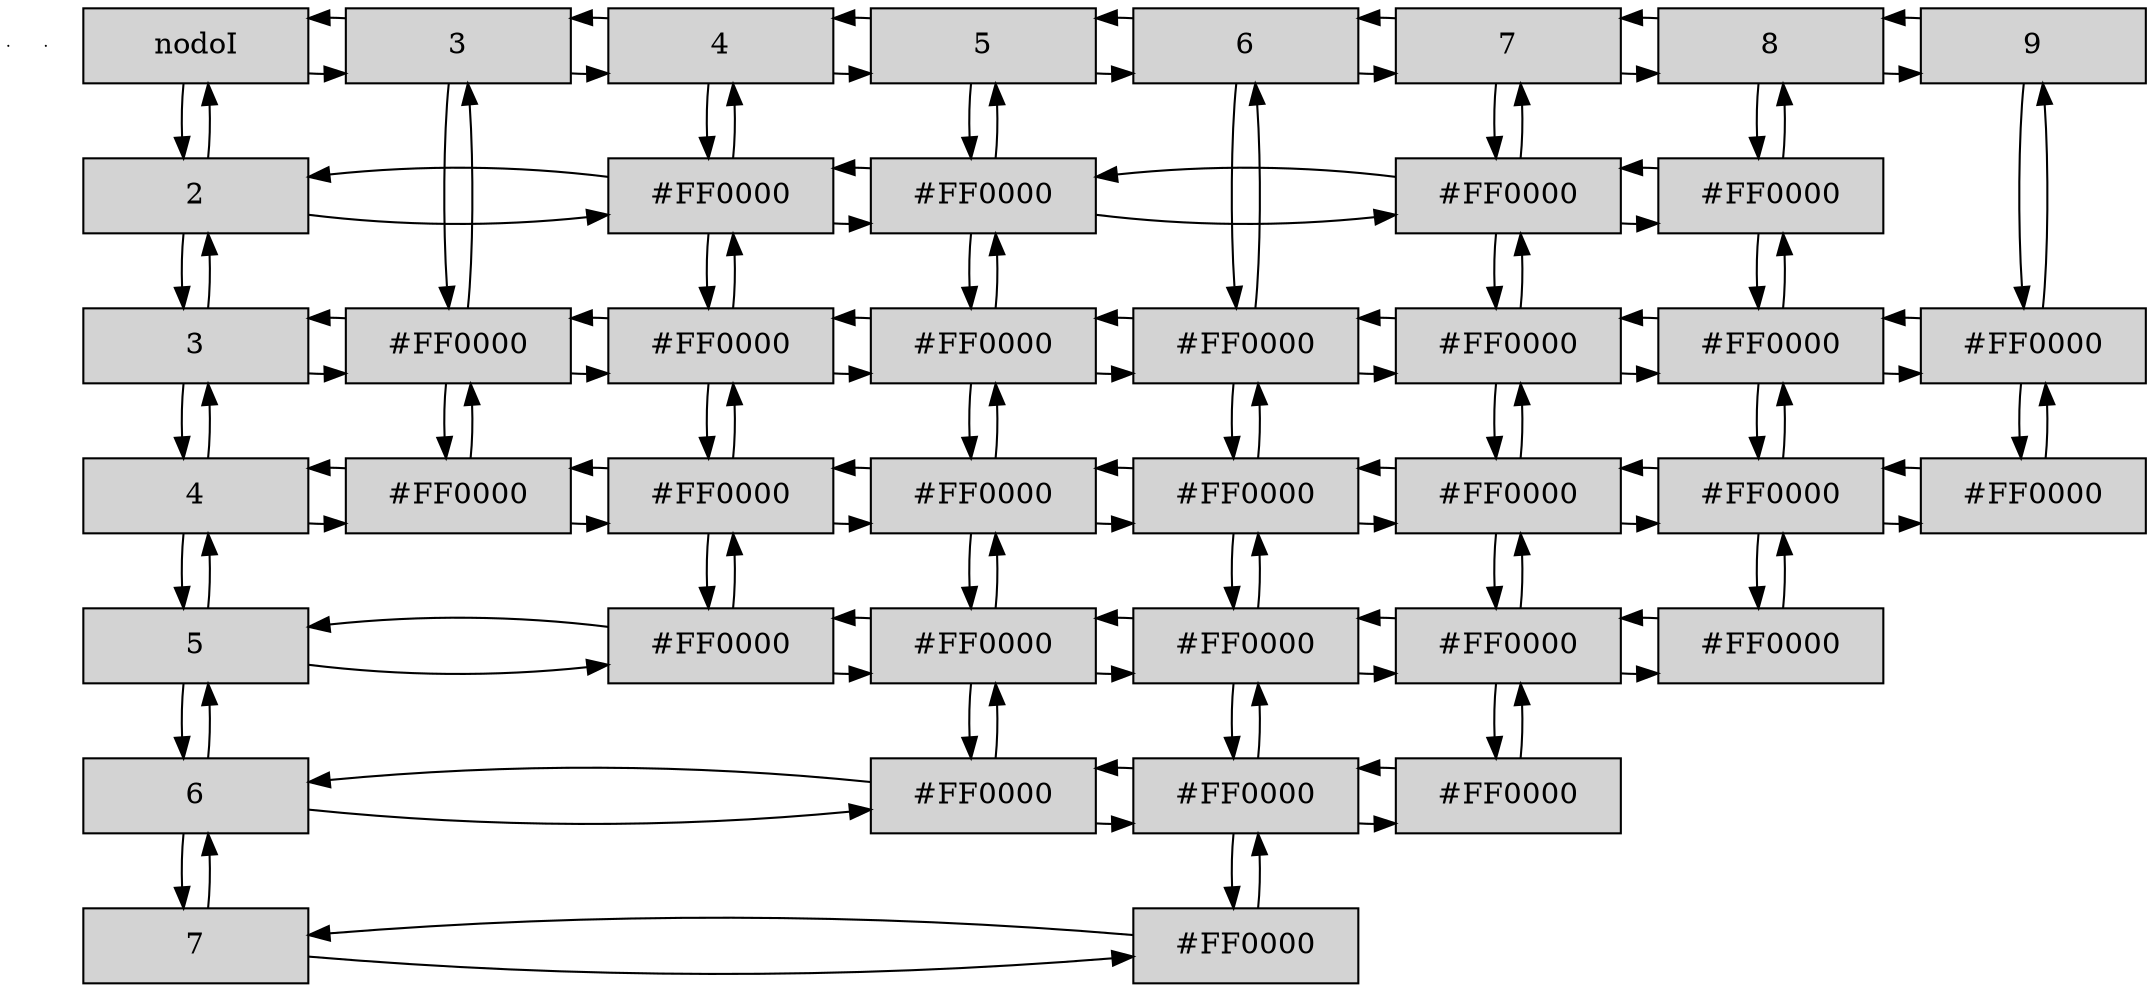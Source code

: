 digraph matriz {
node [shape = box]
e0[ shape = point, width = 0 ];
e1[ shape = point, width = 0 ];
subgraph cluster_1 {
nodo0o0 [ label ="nodoI", width = 1.5, style = filled, group = 1 ];
nodo0o2 [ label ="2", width = 1.5, style = filled, group = 1 ];
nodo0o3 [ label ="3", width = 1.5, style = filled, group = 1 ];
nodo0o4 [ label ="4", width = 1.5, style = filled, group = 1 ];
nodo0o5 [ label ="5", width = 1.5, style = filled, group = 1 ];
nodo0o6 [ label ="6", width = 1.5, style = filled, group = 1 ];
nodo0o7 [ label ="7", width = 1.5, style = filled, group = 1 ];
color="White";
}
subgraph cluster_2 {
nodo3o0 [ label ="3", width = 1.5, style = filled, group = 2 ];
nodo3o3 [ label ="#FF0000", width = 1.5, style = filled, group = 2 ];
nodo3o4 [ label ="#FF0000", width = 1.5, style = filled, group = 2 ];
color="White";
}
subgraph cluster_3 {
nodo4o0 [ label ="4", width = 1.5, style = filled, group = 3 ];
nodo4o2 [ label ="#FF0000", width = 1.5, style = filled, group = 3 ];
nodo4o3 [ label ="#FF0000", width = 1.5, style = filled, group = 3 ];
nodo4o4 [ label ="#FF0000", width = 1.5, style = filled, group = 3 ];
nodo4o5 [ label ="#FF0000", width = 1.5, style = filled, group = 3 ];
color="White";
}
subgraph cluster_4 {
nodo5o0 [ label ="5", width = 1.5, style = filled, group = 4 ];
nodo5o2 [ label ="#FF0000", width = 1.5, style = filled, group = 4 ];
nodo5o3 [ label ="#FF0000", width = 1.5, style = filled, group = 4 ];
nodo5o4 [ label ="#FF0000", width = 1.5, style = filled, group = 4 ];
nodo5o5 [ label ="#FF0000", width = 1.5, style = filled, group = 4 ];
nodo5o6 [ label ="#FF0000", width = 1.5, style = filled, group = 4 ];
color="White";
}
subgraph cluster_5 {
nodo6o0 [ label ="6", width = 1.5, style = filled, group = 5 ];
nodo6o3 [ label ="#FF0000", width = 1.5, style = filled, group = 5 ];
nodo6o4 [ label ="#FF0000", width = 1.5, style = filled, group = 5 ];
nodo6o5 [ label ="#FF0000", width = 1.5, style = filled, group = 5 ];
nodo6o6 [ label ="#FF0000", width = 1.5, style = filled, group = 5 ];
nodo6o7 [ label ="#FF0000", width = 1.5, style = filled, group = 5 ];
color="White";
}
subgraph cluster_6 {
nodo7o0 [ label ="7", width = 1.5, style = filled, group = 6 ];
nodo7o2 [ label ="#FF0000", width = 1.5, style = filled, group = 6 ];
nodo7o3 [ label ="#FF0000", width = 1.5, style = filled, group = 6 ];
nodo7o4 [ label ="#FF0000", width = 1.5, style = filled, group = 6 ];
nodo7o5 [ label ="#FF0000", width = 1.5, style = filled, group = 6 ];
nodo7o6 [ label ="#FF0000", width = 1.5, style = filled, group = 6 ];
color="White";
}
subgraph cluster_7 {
nodo8o0 [ label ="8", width = 1.5, style = filled, group = 7 ];
nodo8o2 [ label ="#FF0000", width = 1.5, style = filled, group = 7 ];
nodo8o3 [ label ="#FF0000", width = 1.5, style = filled, group = 7 ];
nodo8o4 [ label ="#FF0000", width = 1.5, style = filled, group = 7 ];
nodo8o5 [ label ="#FF0000", width = 1.5, style = filled, group = 7 ];
color="White";
}
subgraph cluster_8 {
nodo9o0 [ label ="9", width = 1.5, style = filled, group = 8 ];
nodo9o3 [ label ="#FF0000", width = 1.5, style = filled, group = 8 ];
nodo9o4 [ label ="#FF0000", width = 1.5, style = filled, group = 8 ];
color="White";
}
nodo0o0->nodo3o0
nodo0o0->nodo0o2
nodo3o0->nodo0o0
nodo3o0->nodo4o0
nodo3o0->nodo3o3
nodo4o0->nodo3o0
nodo4o0->nodo5o0
nodo4o0->nodo4o2
nodo5o0->nodo4o0
nodo5o0->nodo6o0
nodo5o0->nodo5o2
nodo6o0->nodo5o0
nodo6o0->nodo7o0
nodo6o0->nodo6o3
nodo7o0->nodo6o0
nodo7o0->nodo8o0
nodo7o0->nodo7o2
nodo8o0->nodo7o0
nodo8o0->nodo9o0
nodo8o0->nodo8o2
nodo9o0->nodo8o0
nodo9o0->nodo9o3
{ rank = same; nodo0o0; nodo3o0; nodo4o0; nodo5o0; nodo6o0; nodo7o0; nodo8o0; nodo9o0;  };
nodo0o2->nodo0o0
nodo0o2->nodo4o2
nodo0o2->nodo0o3
nodo4o2->nodo0o2
nodo4o2->nodo4o0
nodo4o2->nodo5o2
nodo4o2->nodo4o3
nodo5o2->nodo4o2
nodo5o2->nodo5o0
nodo5o2->nodo7o2
nodo5o2->nodo5o3
nodo7o2->nodo5o2
nodo7o2->nodo7o0
nodo7o2->nodo8o2
nodo7o2->nodo7o3
nodo8o2->nodo7o2
nodo8o2->nodo8o0
nodo8o2->nodo8o3
{ rank = same; nodo0o2; nodo4o2; nodo5o2; nodo7o2; nodo8o2;  };
nodo0o3->nodo0o2
nodo0o3->nodo3o3
nodo0o3->nodo0o4
nodo3o3->nodo0o3
nodo3o3->nodo3o0
nodo3o3->nodo4o3
nodo3o3->nodo3o4
nodo4o3->nodo3o3
nodo4o3->nodo4o2
nodo4o3->nodo5o3
nodo4o3->nodo4o4
nodo5o3->nodo4o3
nodo5o3->nodo5o2
nodo5o3->nodo6o3
nodo5o3->nodo5o4
nodo6o3->nodo5o3
nodo6o3->nodo6o0
nodo6o3->nodo7o3
nodo6o3->nodo6o4
nodo7o3->nodo6o3
nodo7o3->nodo7o2
nodo7o3->nodo8o3
nodo7o3->nodo7o4
nodo8o3->nodo7o3
nodo8o3->nodo8o2
nodo8o3->nodo9o3
nodo8o3->nodo8o4
nodo9o3->nodo8o3
nodo9o3->nodo9o0
nodo9o3->nodo9o4
{ rank = same; nodo0o3; nodo3o3; nodo4o3; nodo5o3; nodo6o3; nodo7o3; nodo8o3; nodo9o3;  };
nodo0o4->nodo0o3
nodo0o4->nodo3o4
nodo0o4->nodo0o5
nodo3o4->nodo0o4
nodo3o4->nodo3o3
nodo3o4->nodo4o4
nodo4o4->nodo3o4
nodo4o4->nodo4o3
nodo4o4->nodo5o4
nodo4o4->nodo4o5
nodo5o4->nodo4o4
nodo5o4->nodo5o3
nodo5o4->nodo6o4
nodo5o4->nodo5o5
nodo6o4->nodo5o4
nodo6o4->nodo6o3
nodo6o4->nodo7o4
nodo6o4->nodo6o5
nodo7o4->nodo6o4
nodo7o4->nodo7o3
nodo7o4->nodo8o4
nodo7o4->nodo7o5
nodo8o4->nodo7o4
nodo8o4->nodo8o3
nodo8o4->nodo9o4
nodo8o4->nodo8o5
nodo9o4->nodo8o4
nodo9o4->nodo9o3
{ rank = same; nodo0o4; nodo3o4; nodo4o4; nodo5o4; nodo6o4; nodo7o4; nodo8o4; nodo9o4;  };
nodo0o5->nodo0o4
nodo0o5->nodo4o5
nodo0o5->nodo0o6
nodo4o5->nodo0o5
nodo4o5->nodo4o4
nodo4o5->nodo5o5
nodo5o5->nodo4o5
nodo5o5->nodo5o4
nodo5o5->nodo6o5
nodo5o5->nodo5o6
nodo6o5->nodo5o5
nodo6o5->nodo6o4
nodo6o5->nodo7o5
nodo6o5->nodo6o6
nodo7o5->nodo6o5
nodo7o5->nodo7o4
nodo7o5->nodo8o5
nodo7o5->nodo7o6
nodo8o5->nodo7o5
nodo8o5->nodo8o4
{ rank = same; nodo0o5; nodo4o5; nodo5o5; nodo6o5; nodo7o5; nodo8o5;  };
nodo0o6->nodo0o5
nodo0o6->nodo5o6
nodo0o6->nodo0o7
nodo5o6->nodo0o6
nodo5o6->nodo5o5
nodo5o6->nodo6o6
nodo6o6->nodo5o6
nodo6o6->nodo6o5
nodo6o6->nodo7o6
nodo6o6->nodo6o7
nodo7o6->nodo6o6
nodo7o6->nodo7o5
{ rank = same; nodo0o6; nodo5o6; nodo6o6; nodo7o6;  };
nodo0o7->nodo0o6
nodo0o7->nodo6o7
nodo6o7->nodo0o7
nodo6o7->nodo6o6
{ rank = same; nodo0o7; nodo6o7;  };
}
